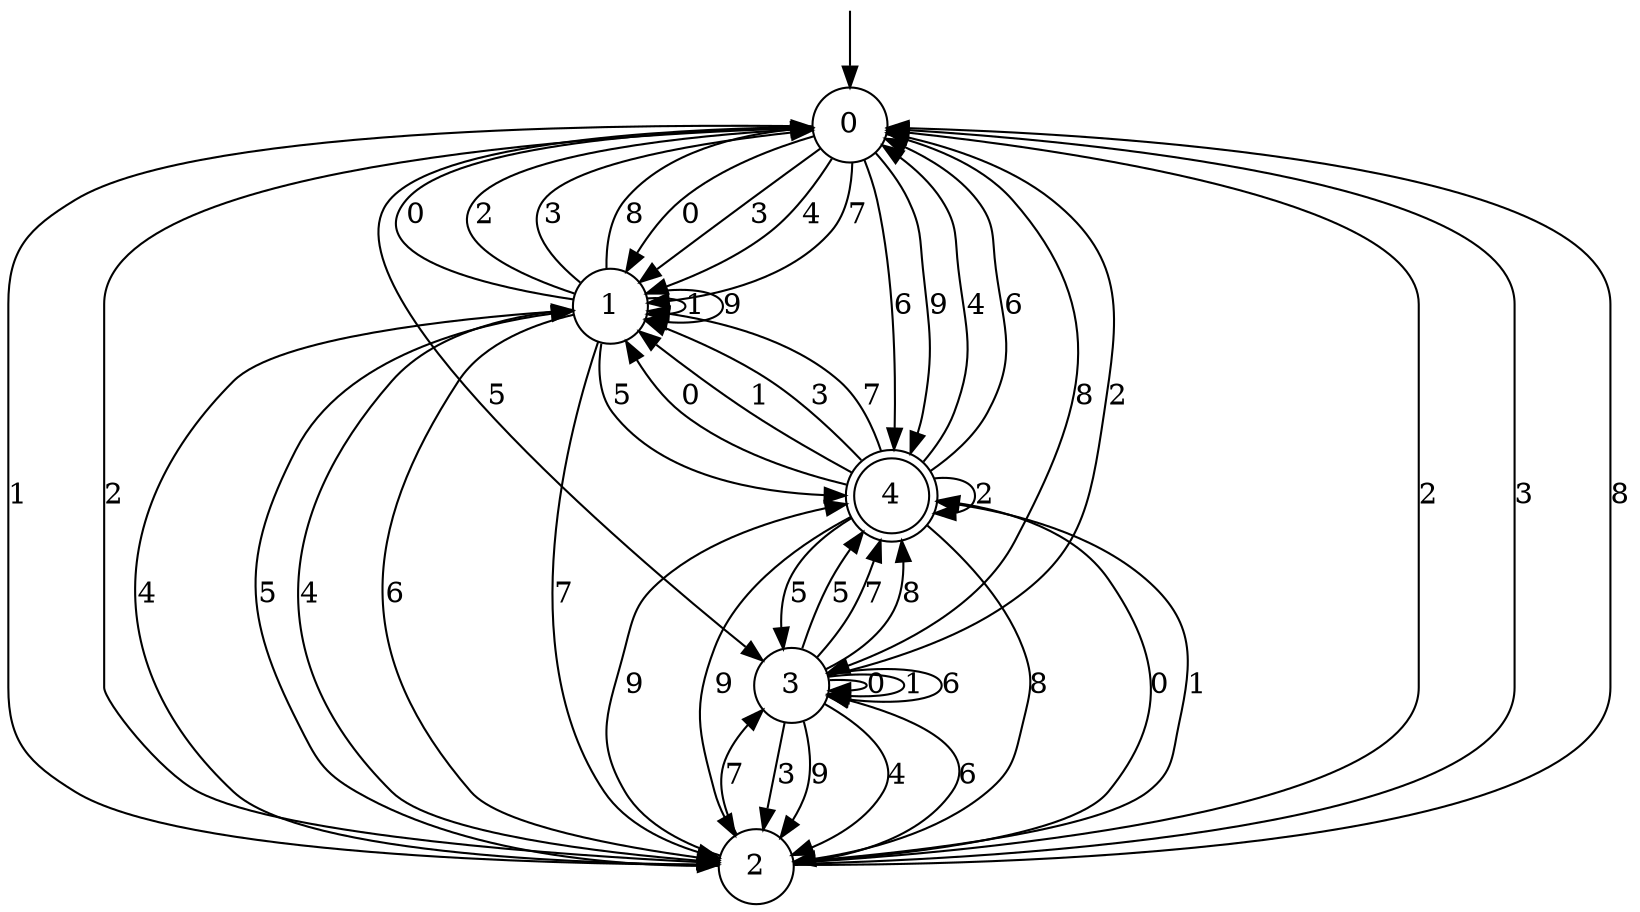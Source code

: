 digraph g {

	s0 [shape="circle" label="0"];
	s1 [shape="circle" label="1"];
	s2 [shape="circle" label="2"];
	s3 [shape="circle" label="3"];
	s4 [shape="doublecircle" label="4"];
	s0 -> s1 [label="0"];
	s0 -> s2 [label="1"];
	s0 -> s2 [label="2"];
	s0 -> s1 [label="3"];
	s0 -> s1 [label="4"];
	s0 -> s3 [label="5"];
	s0 -> s4 [label="6"];
	s0 -> s1 [label="7"];
	s0 -> s3 [label="8"];
	s0 -> s4 [label="9"];
	s1 -> s0 [label="0"];
	s1 -> s1 [label="1"];
	s1 -> s0 [label="2"];
	s1 -> s0 [label="3"];
	s1 -> s2 [label="4"];
	s1 -> s4 [label="5"];
	s1 -> s2 [label="6"];
	s1 -> s2 [label="7"];
	s1 -> s0 [label="8"];
	s1 -> s1 [label="9"];
	s2 -> s4 [label="0"];
	s2 -> s4 [label="1"];
	s2 -> s0 [label="2"];
	s2 -> s0 [label="3"];
	s2 -> s1 [label="4"];
	s2 -> s1 [label="5"];
	s2 -> s3 [label="6"];
	s2 -> s3 [label="7"];
	s2 -> s0 [label="8"];
	s2 -> s4 [label="9"];
	s3 -> s3 [label="0"];
	s3 -> s3 [label="1"];
	s3 -> s0 [label="2"];
	s3 -> s2 [label="3"];
	s3 -> s2 [label="4"];
	s3 -> s4 [label="5"];
	s3 -> s3 [label="6"];
	s3 -> s4 [label="7"];
	s3 -> s4 [label="8"];
	s3 -> s2 [label="9"];
	s4 -> s1 [label="0"];
	s4 -> s1 [label="1"];
	s4 -> s4 [label="2"];
	s4 -> s1 [label="3"];
	s4 -> s0 [label="4"];
	s4 -> s3 [label="5"];
	s4 -> s0 [label="6"];
	s4 -> s1 [label="7"];
	s4 -> s2 [label="8"];
	s4 -> s2 [label="9"];

__start0 [label="" shape="none" width="0" height="0"];
__start0 -> s0;

}
